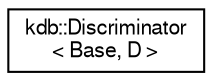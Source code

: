digraph "Graphical Class Hierarchy"
{
  edge [fontname="FreeSans",fontsize="10",labelfontname="FreeSans",labelfontsize="10"];
  node [fontname="FreeSans",fontsize="10",shape=record];
  rankdir="LR";
  Node1 [label="kdb::Discriminator\l\< Base, D \>",height=0.2,width=0.4,color="black", fillcolor="white", style="filled",URL="$classkdb_1_1Discriminator.html"];
}
